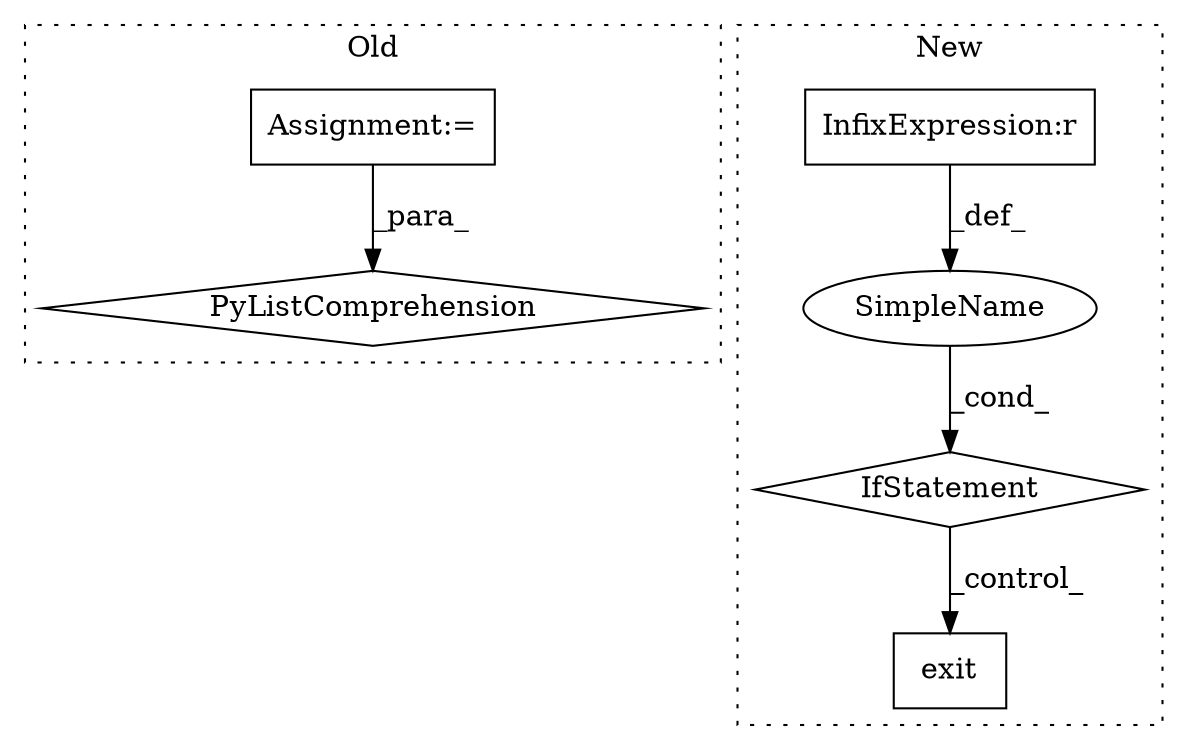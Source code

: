 digraph G {
subgraph cluster0 {
1 [label="PyListComprehension" a="109" s="2609" l="116" shape="diamond"];
6 [label="Assignment:=" a="7" s="2673" l="44" shape="box"];
label = "Old";
style="dotted";
}
subgraph cluster1 {
2 [label="exit" a="32" s="3508,3514" l="5,1" shape="box"];
3 [label="IfStatement" a="25" s="3330,3369" l="4,2" shape="diamond"];
4 [label="SimpleName" a="42" s="" l="" shape="ellipse"];
5 [label="InfixExpression:r" a="27" s="3350" l="4" shape="box"];
label = "New";
style="dotted";
}
3 -> 2 [label="_control_"];
4 -> 3 [label="_cond_"];
5 -> 4 [label="_def_"];
6 -> 1 [label="_para_"];
}